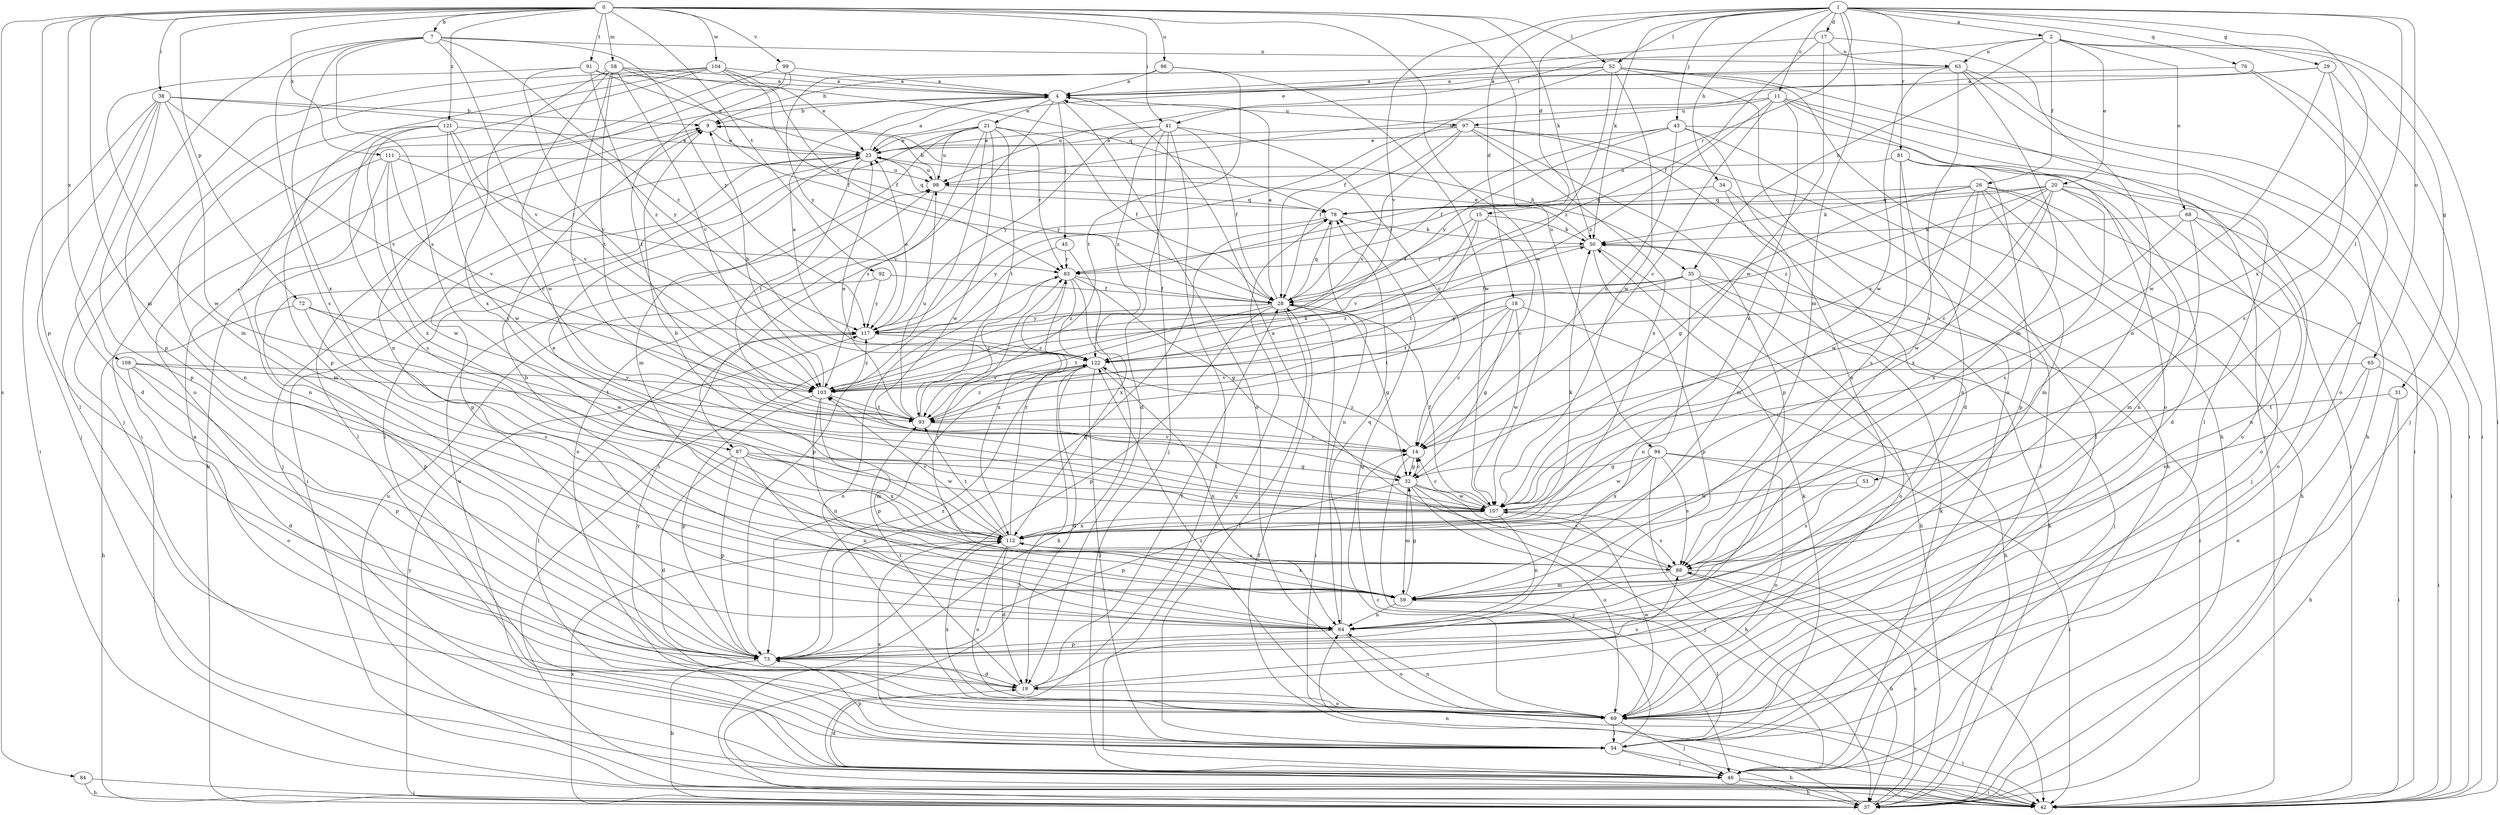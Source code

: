 strict digraph  {
0;
1;
2;
4;
7;
9;
11;
14;
15;
17;
18;
19;
20;
21;
23;
26;
28;
29;
31;
32;
34;
35;
37;
38;
41;
42;
43;
45;
46;
50;
52;
53;
54;
58;
59;
63;
64;
65;
68;
69;
72;
73;
76;
78;
81;
83;
84;
87;
88;
91;
92;
93;
94;
96;
97;
98;
99;
103;
104;
107;
108;
111;
112;
117;
121;
122;
0 -> 7  [label=b];
0 -> 38  [label=i];
0 -> 41  [label=i];
0 -> 50  [label=k];
0 -> 52  [label=l];
0 -> 58  [label=m];
0 -> 59  [label=m];
0 -> 72  [label=p];
0 -> 73  [label=p];
0 -> 84  [label=s];
0 -> 91  [label=t];
0 -> 92  [label=t];
0 -> 94  [label=u];
0 -> 96  [label=u];
0 -> 99  [label=v];
0 -> 104  [label=w];
0 -> 107  [label=w];
0 -> 108  [label=x];
0 -> 111  [label=x];
0 -> 121  [label=z];
1 -> 2  [label=a];
1 -> 11  [label=c];
1 -> 15  [label=d];
1 -> 17  [label=d];
1 -> 18  [label=d];
1 -> 29  [label=g];
1 -> 34  [label=h];
1 -> 43  [label=j];
1 -> 50  [label=k];
1 -> 52  [label=l];
1 -> 53  [label=l];
1 -> 59  [label=m];
1 -> 65  [label=o];
1 -> 76  [label=q];
1 -> 81  [label=r];
1 -> 83  [label=r];
1 -> 103  [label=v];
1 -> 112  [label=x];
2 -> 20  [label=e];
2 -> 26  [label=f];
2 -> 31  [label=g];
2 -> 35  [label=h];
2 -> 41  [label=i];
2 -> 42  [label=i];
2 -> 63  [label=n];
2 -> 68  [label=o];
4 -> 9  [label=b];
4 -> 21  [label=e];
4 -> 45  [label=j];
4 -> 69  [label=o];
4 -> 87  [label=s];
4 -> 97  [label=u];
7 -> 63  [label=n];
7 -> 73  [label=p];
7 -> 87  [label=s];
7 -> 88  [label=s];
7 -> 103  [label=v];
7 -> 112  [label=x];
7 -> 117  [label=y];
7 -> 122  [label=z];
9 -> 23  [label=e];
9 -> 35  [label=h];
9 -> 54  [label=l];
11 -> 14  [label=c];
11 -> 42  [label=i];
11 -> 54  [label=l];
11 -> 69  [label=o];
11 -> 97  [label=u];
11 -> 98  [label=u];
11 -> 112  [label=x];
11 -> 122  [label=z];
14 -> 32  [label=g];
14 -> 46  [label=j];
14 -> 122  [label=z];
15 -> 14  [label=c];
15 -> 28  [label=f];
15 -> 50  [label=k];
15 -> 93  [label=t];
15 -> 103  [label=v];
17 -> 23  [label=e];
17 -> 28  [label=f];
17 -> 63  [label=n];
17 -> 64  [label=n];
17 -> 107  [label=w];
18 -> 14  [label=c];
18 -> 32  [label=g];
18 -> 37  [label=h];
18 -> 93  [label=t];
18 -> 107  [label=w];
18 -> 117  [label=y];
19 -> 28  [label=f];
19 -> 69  [label=o];
19 -> 88  [label=s];
19 -> 93  [label=t];
20 -> 14  [label=c];
20 -> 64  [label=n];
20 -> 69  [label=o];
20 -> 78  [label=q];
20 -> 83  [label=r];
20 -> 88  [label=s];
20 -> 103  [label=v];
20 -> 107  [label=w];
20 -> 122  [label=z];
21 -> 23  [label=e];
21 -> 28  [label=f];
21 -> 42  [label=i];
21 -> 54  [label=l];
21 -> 59  [label=m];
21 -> 83  [label=r];
21 -> 93  [label=t];
21 -> 98  [label=u];
21 -> 103  [label=v];
21 -> 107  [label=w];
23 -> 4  [label=a];
23 -> 42  [label=i];
23 -> 46  [label=j];
23 -> 73  [label=p];
23 -> 78  [label=q];
23 -> 93  [label=t];
23 -> 98  [label=u];
26 -> 32  [label=g];
26 -> 37  [label=h];
26 -> 42  [label=i];
26 -> 46  [label=j];
26 -> 50  [label=k];
26 -> 59  [label=m];
26 -> 78  [label=q];
26 -> 107  [label=w];
26 -> 112  [label=x];
28 -> 4  [label=a];
28 -> 32  [label=g];
28 -> 42  [label=i];
28 -> 54  [label=l];
28 -> 73  [label=p];
28 -> 78  [label=q];
28 -> 93  [label=t];
28 -> 117  [label=y];
29 -> 4  [label=a];
29 -> 46  [label=j];
29 -> 88  [label=s];
29 -> 98  [label=u];
29 -> 107  [label=w];
31 -> 37  [label=h];
31 -> 42  [label=i];
31 -> 93  [label=t];
32 -> 14  [label=c];
32 -> 46  [label=j];
32 -> 59  [label=m];
32 -> 69  [label=o];
32 -> 73  [label=p];
32 -> 88  [label=s];
32 -> 103  [label=v];
32 -> 107  [label=w];
34 -> 54  [label=l];
34 -> 59  [label=m];
34 -> 78  [label=q];
35 -> 28  [label=f];
35 -> 42  [label=i];
35 -> 46  [label=j];
35 -> 64  [label=n];
35 -> 69  [label=o];
35 -> 93  [label=t];
35 -> 122  [label=z];
37 -> 9  [label=b];
37 -> 50  [label=k];
37 -> 64  [label=n];
37 -> 88  [label=s];
37 -> 112  [label=x];
37 -> 117  [label=y];
38 -> 9  [label=b];
38 -> 19  [label=d];
38 -> 42  [label=i];
38 -> 46  [label=j];
38 -> 73  [label=p];
38 -> 103  [label=v];
38 -> 107  [label=w];
38 -> 117  [label=y];
41 -> 14  [label=c];
41 -> 19  [label=d];
41 -> 23  [label=e];
41 -> 28  [label=f];
41 -> 42  [label=i];
41 -> 46  [label=j];
41 -> 117  [label=y];
41 -> 122  [label=z];
42 -> 28  [label=f];
42 -> 98  [label=u];
43 -> 14  [label=c];
43 -> 23  [label=e];
43 -> 28  [label=f];
43 -> 42  [label=i];
43 -> 54  [label=l];
43 -> 64  [label=n];
43 -> 117  [label=y];
45 -> 73  [label=p];
45 -> 83  [label=r];
45 -> 112  [label=x];
46 -> 4  [label=a];
46 -> 19  [label=d];
46 -> 37  [label=h];
46 -> 42  [label=i];
46 -> 50  [label=k];
46 -> 78  [label=q];
46 -> 98  [label=u];
50 -> 23  [label=e];
50 -> 37  [label=h];
50 -> 73  [label=p];
50 -> 83  [label=r];
52 -> 4  [label=a];
52 -> 9  [label=b];
52 -> 28  [label=f];
52 -> 37  [label=h];
52 -> 42  [label=i];
52 -> 69  [label=o];
52 -> 107  [label=w];
52 -> 122  [label=z];
53 -> 88  [label=s];
53 -> 107  [label=w];
54 -> 14  [label=c];
54 -> 37  [label=h];
54 -> 46  [label=j];
54 -> 50  [label=k];
54 -> 73  [label=p];
54 -> 112  [label=x];
58 -> 4  [label=a];
58 -> 14  [label=c];
58 -> 28  [label=f];
58 -> 78  [label=q];
58 -> 93  [label=t];
58 -> 103  [label=v];
58 -> 107  [label=w];
58 -> 112  [label=x];
59 -> 32  [label=g];
59 -> 54  [label=l];
59 -> 64  [label=n];
59 -> 83  [label=r];
59 -> 112  [label=x];
63 -> 4  [label=a];
63 -> 37  [label=h];
63 -> 42  [label=i];
63 -> 59  [label=m];
63 -> 88  [label=s];
63 -> 107  [label=w];
64 -> 9  [label=b];
64 -> 69  [label=o];
64 -> 73  [label=p];
64 -> 78  [label=q];
65 -> 42  [label=i];
65 -> 69  [label=o];
65 -> 88  [label=s];
65 -> 103  [label=v];
68 -> 50  [label=k];
68 -> 59  [label=m];
68 -> 64  [label=n];
68 -> 69  [label=o];
68 -> 112  [label=x];
69 -> 42  [label=i];
69 -> 46  [label=j];
69 -> 54  [label=l];
69 -> 64  [label=n];
69 -> 78  [label=q];
69 -> 107  [label=w];
69 -> 112  [label=x];
69 -> 117  [label=y];
69 -> 122  [label=z];
72 -> 37  [label=h];
72 -> 88  [label=s];
72 -> 107  [label=w];
72 -> 117  [label=y];
73 -> 19  [label=d];
73 -> 37  [label=h];
73 -> 78  [label=q];
73 -> 122  [label=z];
76 -> 4  [label=a];
76 -> 42  [label=i];
76 -> 69  [label=o];
78 -> 50  [label=k];
78 -> 64  [label=n];
78 -> 117  [label=y];
81 -> 19  [label=d];
81 -> 64  [label=n];
81 -> 69  [label=o];
81 -> 73  [label=p];
81 -> 88  [label=s];
81 -> 98  [label=u];
83 -> 28  [label=f];
83 -> 32  [label=g];
83 -> 37  [label=h];
83 -> 69  [label=o];
83 -> 112  [label=x];
83 -> 122  [label=z];
84 -> 37  [label=h];
84 -> 42  [label=i];
87 -> 19  [label=d];
87 -> 32  [label=g];
87 -> 64  [label=n];
87 -> 73  [label=p];
87 -> 107  [label=w];
87 -> 112  [label=x];
88 -> 4  [label=a];
88 -> 37  [label=h];
88 -> 42  [label=i];
88 -> 59  [label=m];
91 -> 4  [label=a];
91 -> 23  [label=e];
91 -> 59  [label=m];
91 -> 103  [label=v];
91 -> 122  [label=z];
92 -> 28  [label=f];
92 -> 73  [label=p];
92 -> 117  [label=y];
93 -> 14  [label=c];
93 -> 23  [label=e];
93 -> 83  [label=r];
93 -> 98  [label=u];
93 -> 122  [label=z];
94 -> 32  [label=g];
94 -> 37  [label=h];
94 -> 42  [label=i];
94 -> 69  [label=o];
94 -> 88  [label=s];
94 -> 107  [label=w];
94 -> 112  [label=x];
96 -> 4  [label=a];
96 -> 93  [label=t];
96 -> 107  [label=w];
96 -> 117  [label=y];
97 -> 19  [label=d];
97 -> 23  [label=e];
97 -> 28  [label=f];
97 -> 37  [label=h];
97 -> 73  [label=p];
97 -> 103  [label=v];
97 -> 112  [label=x];
97 -> 117  [label=y];
98 -> 9  [label=b];
98 -> 69  [label=o];
98 -> 78  [label=q];
99 -> 4  [label=a];
99 -> 64  [label=n];
99 -> 69  [label=o];
99 -> 93  [label=t];
103 -> 9  [label=b];
103 -> 50  [label=k];
103 -> 59  [label=m];
103 -> 64  [label=n];
103 -> 73  [label=p];
103 -> 93  [label=t];
103 -> 117  [label=y];
104 -> 4  [label=a];
104 -> 23  [label=e];
104 -> 28  [label=f];
104 -> 42  [label=i];
104 -> 46  [label=j];
104 -> 54  [label=l];
104 -> 73  [label=p];
104 -> 83  [label=r];
107 -> 14  [label=c];
107 -> 28  [label=f];
107 -> 64  [label=n];
107 -> 88  [label=s];
107 -> 112  [label=x];
108 -> 19  [label=d];
108 -> 69  [label=o];
108 -> 73  [label=p];
108 -> 93  [label=t];
108 -> 103  [label=v];
111 -> 59  [label=m];
111 -> 64  [label=n];
111 -> 83  [label=r];
111 -> 98  [label=u];
111 -> 103  [label=v];
111 -> 107  [label=w];
112 -> 9  [label=b];
112 -> 19  [label=d];
112 -> 23  [label=e];
112 -> 50  [label=k];
112 -> 69  [label=o];
112 -> 83  [label=r];
112 -> 88  [label=s];
112 -> 93  [label=t];
112 -> 103  [label=v];
117 -> 23  [label=e];
117 -> 54  [label=l];
117 -> 122  [label=z];
121 -> 14  [label=c];
121 -> 23  [label=e];
121 -> 64  [label=n];
121 -> 88  [label=s];
121 -> 103  [label=v];
121 -> 107  [label=w];
121 -> 112  [label=x];
122 -> 4  [label=a];
122 -> 19  [label=d];
122 -> 42  [label=i];
122 -> 54  [label=l];
122 -> 64  [label=n];
122 -> 73  [label=p];
122 -> 103  [label=v];
}
